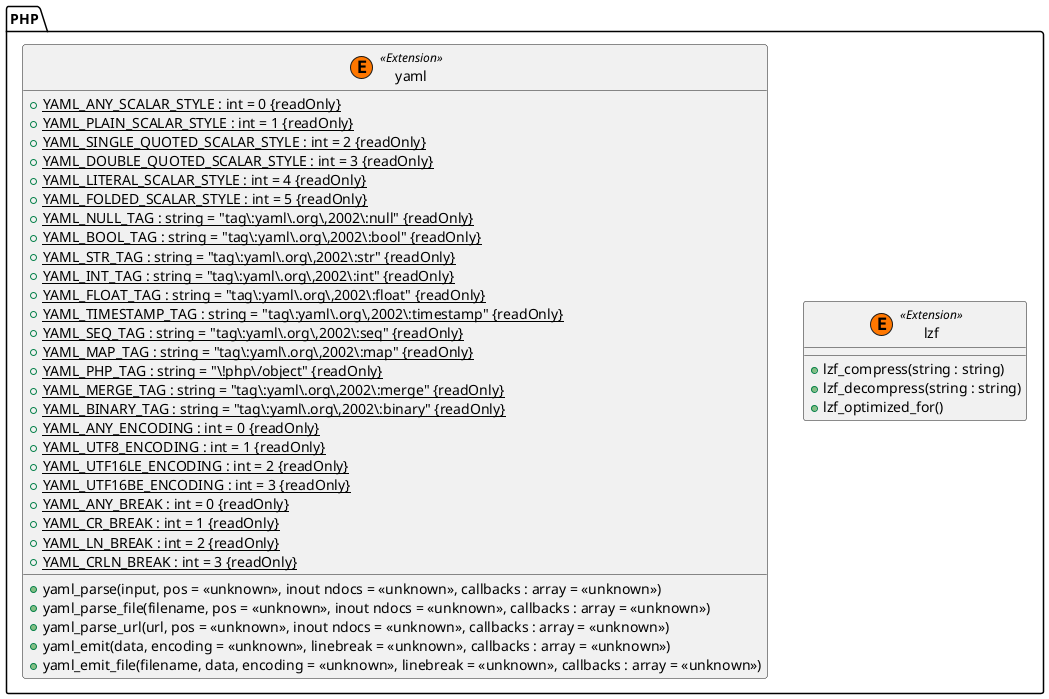 @startuml

skinparam backgroundColor #white
namespace PHP {
  class lzf << (E,#FF7700) Extension >> {
    +lzf_compress(string : string)
    +lzf_decompress(string : string)
    +lzf_optimized_for()
  }
  class yaml << (E,#FF7700) Extension >> {
    +{static} YAML_ANY_SCALAR_STYLE : int = 0 {readOnly}
    +{static} YAML_PLAIN_SCALAR_STYLE : int = 1 {readOnly}
    +{static} YAML_SINGLE_QUOTED_SCALAR_STYLE : int = 2 {readOnly}
    +{static} YAML_DOUBLE_QUOTED_SCALAR_STYLE : int = 3 {readOnly}
    +{static} YAML_LITERAL_SCALAR_STYLE : int = 4 {readOnly}
    +{static} YAML_FOLDED_SCALAR_STYLE : int = 5 {readOnly}
    +{static} YAML_NULL_TAG : string = "tag\:yaml\.org\,2002\:null" {readOnly}
    +{static} YAML_BOOL_TAG : string = "tag\:yaml\.org\,2002\:bool" {readOnly}
    +{static} YAML_STR_TAG : string = "tag\:yaml\.org\,2002\:str" {readOnly}
    +{static} YAML_INT_TAG : string = "tag\:yaml\.org\,2002\:int" {readOnly}
    +{static} YAML_FLOAT_TAG : string = "tag\:yaml\.org\,2002\:float" {readOnly}
    +{static} YAML_TIMESTAMP_TAG : string = "tag\:yaml\.org\,2002\:timestamp" {readOnly}
    +{static} YAML_SEQ_TAG : string = "tag\:yaml\.org\,2002\:seq" {readOnly}
    +{static} YAML_MAP_TAG : string = "tag\:yaml\.org\,2002\:map" {readOnly}
    +{static} YAML_PHP_TAG : string = "\!php\/object" {readOnly}
    +{static} YAML_MERGE_TAG : string = "tag\:yaml\.org\,2002\:merge" {readOnly}
    +{static} YAML_BINARY_TAG : string = "tag\:yaml\.org\,2002\:binary" {readOnly}
    +{static} YAML_ANY_ENCODING : int = 0 {readOnly}
    +{static} YAML_UTF8_ENCODING : int = 1 {readOnly}
    +{static} YAML_UTF16LE_ENCODING : int = 2 {readOnly}
    +{static} YAML_UTF16BE_ENCODING : int = 3 {readOnly}
    +{static} YAML_ANY_BREAK : int = 0 {readOnly}
    +{static} YAML_CR_BREAK : int = 1 {readOnly}
    +{static} YAML_LN_BREAK : int = 2 {readOnly}
    +{static} YAML_CRLN_BREAK : int = 3 {readOnly}

    +yaml_parse(input, pos = «unknown», inout ndocs = «unknown», callbacks : array = «unknown»)
    +yaml_parse_file(filename, pos = «unknown», inout ndocs = «unknown», callbacks : array = «unknown»)
    +yaml_parse_url(url, pos = «unknown», inout ndocs = «unknown», callbacks : array = «unknown»)
    +yaml_emit(data, encoding = «unknown», linebreak = «unknown», callbacks : array = «unknown»)
    +yaml_emit_file(filename, data, encoding = «unknown», linebreak = «unknown», callbacks : array = «unknown»)
  }
}
@enduml
